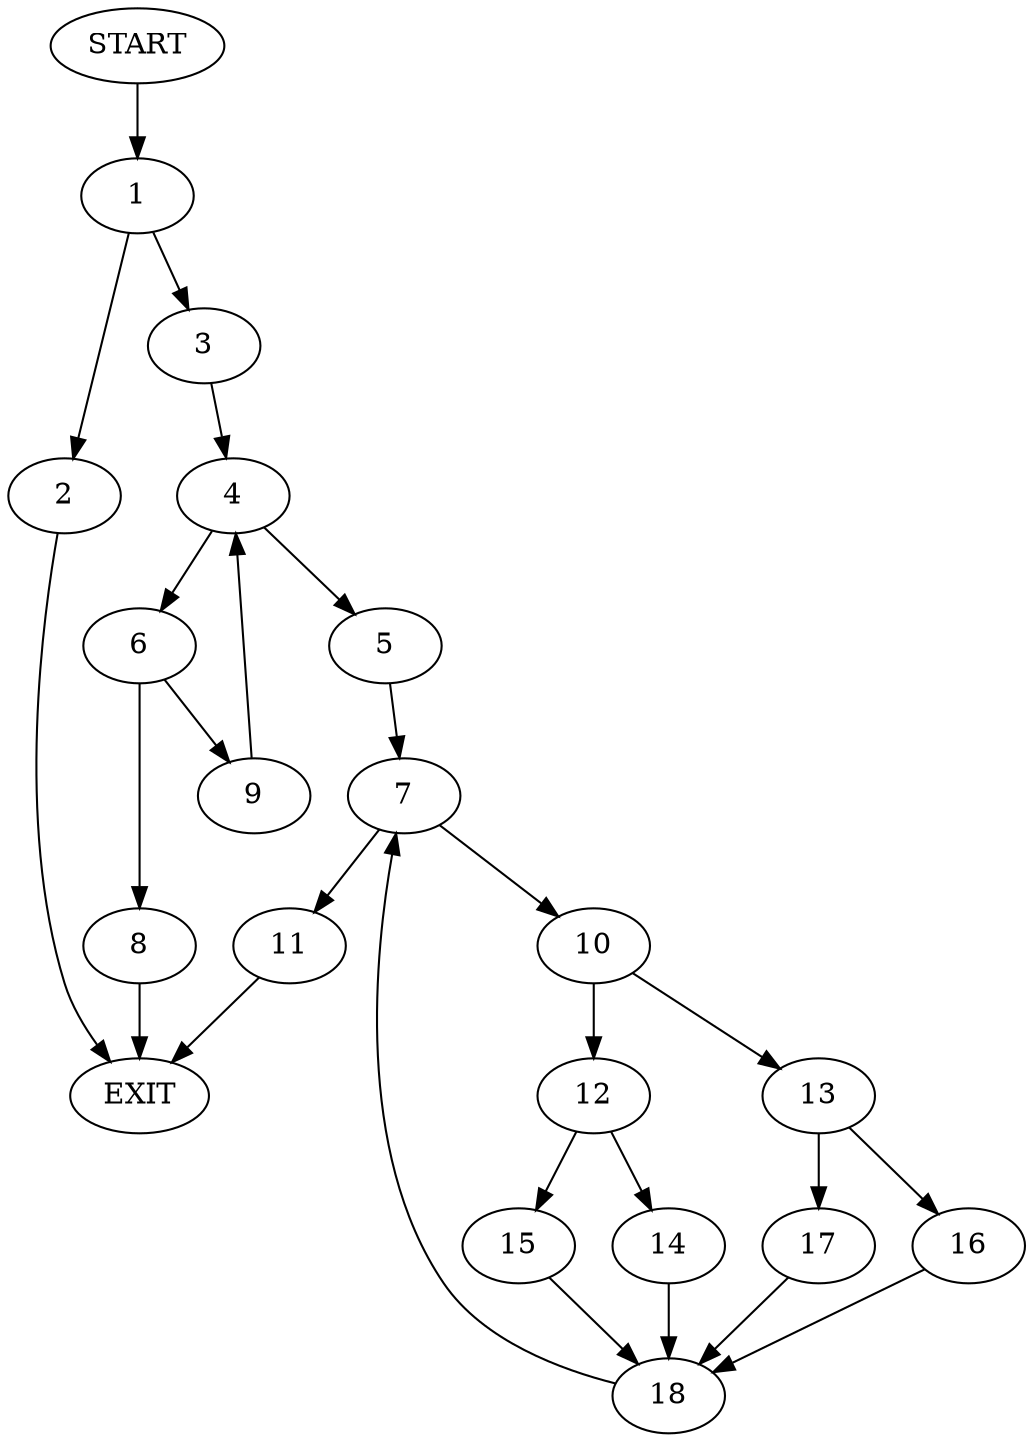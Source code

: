 digraph {
0 [label="START"]
19 [label="EXIT"]
0 -> 1
1 -> 2
1 -> 3
2 -> 19
3 -> 4
4 -> 5
4 -> 6
5 -> 7
6 -> 8
6 -> 9
8 -> 19
9 -> 4
7 -> 10
7 -> 11
10 -> 12
10 -> 13
11 -> 19
12 -> 14
12 -> 15
13 -> 16
13 -> 17
14 -> 18
15 -> 18
18 -> 7
16 -> 18
17 -> 18
}
